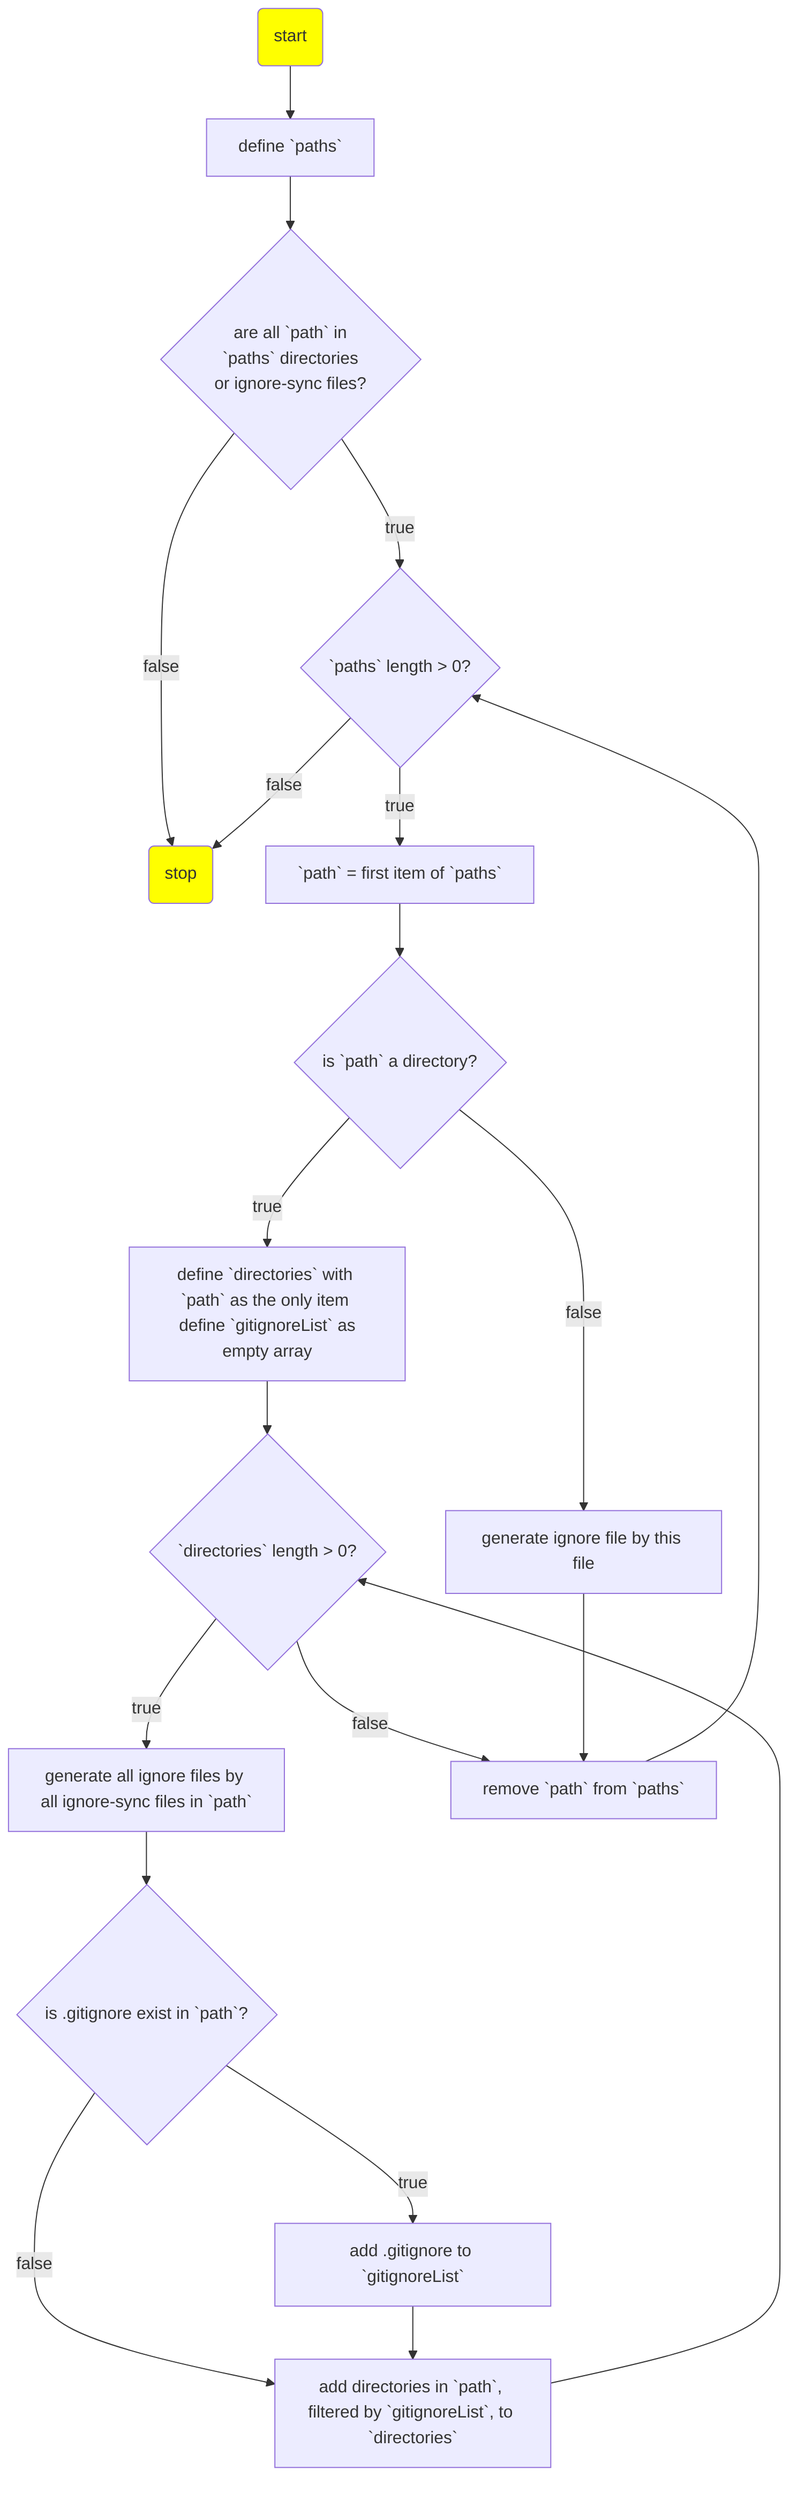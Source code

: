 graph TD
  A(start); style A fill: yellow
  B(stop); style B fill: yellow
  C{are all `path` in <br/> `paths` directories <br/> or ignore-sync files?}
  D{`paths` length > 0?}
  E{is `path` a directory?}
  F[define `paths`]
  G[generate ignore file by this file]
  H[generate all ignore files by all ignore-sync files in `path`]
  I[add directories in `path`, filtered by `gitignoreList`, to `directories`]
  J{is .gitignore exist in `path`?}
  K[add .gitignore to `gitignoreList`]
  L[remove `path` from `paths`]
  M[define `directories` with `path` as the only item <br/> define `gitignoreList` as empty array]
  N[`path` = first item of `paths`]
  O{`directories` length > 0?}

  A --> F
  F --> C
  C -- true --> D
  C -- false --> B
  D -- true --> N
  D -- false --> B
  N --> E
  E -- true --> M
  E -- false --> G
  M --> O
  O -- true --> H
  O -- false --> L
  H --> J
  J -- true --> K
  J -- false --> I
  K --> I
  I --> O
  G --> L
  L --> D